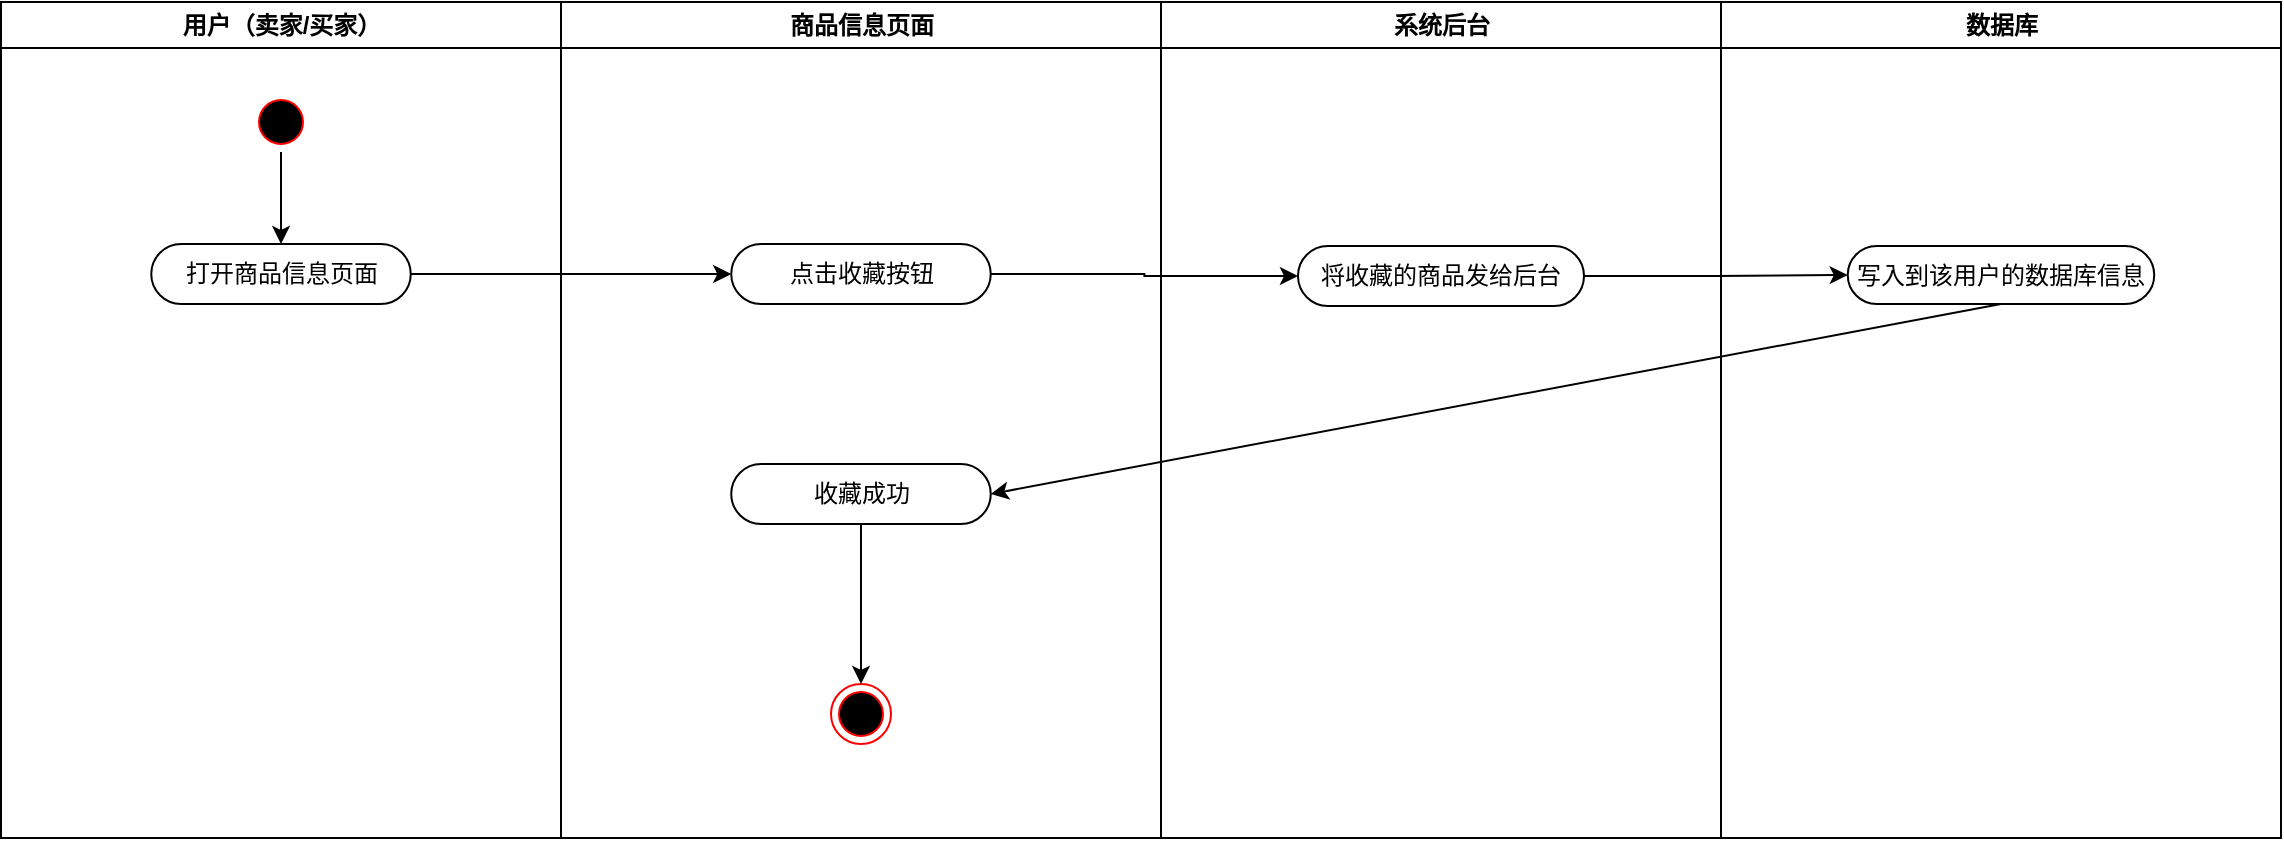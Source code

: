 <mxfile version="17.4.5" type="github">
  <diagram id="XQAHxiRwhz5Y1FY18PcM" name="第 1 页">
    <mxGraphModel dx="1091" dy="643" grid="0" gridSize="10" guides="1" tooltips="1" connect="1" arrows="1" fold="1" page="1" pageScale="1" pageWidth="1169" pageHeight="827" math="0" shadow="0">
      <root>
        <mxCell id="0" />
        <mxCell id="1" parent="0" />
        <mxCell id="6P8U_Z_ffcTBsE7Q9u---1" value="用户（卖家/买家）" style="swimlane;whiteSpace=wrap" vertex="1" parent="1">
          <mxGeometry x="164.5" y="128" width="280" height="418" as="geometry" />
        </mxCell>
        <mxCell id="6P8U_Z_ffcTBsE7Q9u---2" style="edgeStyle=orthogonalEdgeStyle;rounded=0;orthogonalLoop=1;jettySize=auto;html=1;entryX=0.5;entryY=0;entryDx=0;entryDy=0;" edge="1" parent="6P8U_Z_ffcTBsE7Q9u---1" source="6P8U_Z_ffcTBsE7Q9u---3" target="6P8U_Z_ffcTBsE7Q9u---4">
          <mxGeometry relative="1" as="geometry" />
        </mxCell>
        <mxCell id="6P8U_Z_ffcTBsE7Q9u---3" value="" style="ellipse;shape=startState;fillColor=#000000;strokeColor=#ff0000;" vertex="1" parent="6P8U_Z_ffcTBsE7Q9u---1">
          <mxGeometry x="125" y="45" width="30" height="30" as="geometry" />
        </mxCell>
        <mxCell id="6P8U_Z_ffcTBsE7Q9u---4" value="打开商品信息页面" style="rounded=1;whiteSpace=wrap;html=1;arcSize=50;" vertex="1" parent="6P8U_Z_ffcTBsE7Q9u---1">
          <mxGeometry x="75.13" y="121" width="129.75" height="30" as="geometry" />
        </mxCell>
        <mxCell id="6P8U_Z_ffcTBsE7Q9u---5" value="商品信息页面" style="swimlane;whiteSpace=wrap;startSize=23;" vertex="1" parent="1">
          <mxGeometry x="444.5" y="128" width="300" height="418" as="geometry" />
        </mxCell>
        <mxCell id="6P8U_Z_ffcTBsE7Q9u---7" value="点击收藏按钮" style="rounded=1;whiteSpace=wrap;html=1;arcSize=50;" vertex="1" parent="6P8U_Z_ffcTBsE7Q9u---5">
          <mxGeometry x="85.12" y="121" width="129.75" height="30" as="geometry" />
        </mxCell>
        <mxCell id="6P8U_Z_ffcTBsE7Q9u---9" value="" style="ellipse;html=1;shape=endState;fillColor=#000000;strokeColor=#ff0000;" vertex="1" parent="6P8U_Z_ffcTBsE7Q9u---5">
          <mxGeometry x="135" y="341" width="30" height="30" as="geometry" />
        </mxCell>
        <mxCell id="6P8U_Z_ffcTBsE7Q9u---38" style="edgeStyle=none;rounded=0;orthogonalLoop=1;jettySize=auto;html=1;entryX=0.5;entryY=0;entryDx=0;entryDy=0;" edge="1" parent="6P8U_Z_ffcTBsE7Q9u---5" source="6P8U_Z_ffcTBsE7Q9u---35" target="6P8U_Z_ffcTBsE7Q9u---9">
          <mxGeometry relative="1" as="geometry" />
        </mxCell>
        <mxCell id="6P8U_Z_ffcTBsE7Q9u---35" value="收藏成功" style="rounded=1;whiteSpace=wrap;html=1;arcSize=50;" vertex="1" parent="6P8U_Z_ffcTBsE7Q9u---5">
          <mxGeometry x="85.12" y="231" width="129.75" height="30" as="geometry" />
        </mxCell>
        <mxCell id="6P8U_Z_ffcTBsE7Q9u---14" value="系统后台" style="swimlane;whiteSpace=wrap" vertex="1" parent="1">
          <mxGeometry x="744.5" y="128" width="280" height="418" as="geometry" />
        </mxCell>
        <mxCell id="6P8U_Z_ffcTBsE7Q9u---16" value="将收藏的商品发给后台" style="rounded=1;whiteSpace=wrap;html=1;arcSize=50;" vertex="1" parent="6P8U_Z_ffcTBsE7Q9u---14">
          <mxGeometry x="68.5" y="122" width="143" height="30" as="geometry" />
        </mxCell>
        <mxCell id="6P8U_Z_ffcTBsE7Q9u---20" value="数据库" style="swimlane;whiteSpace=wrap" vertex="1" parent="1">
          <mxGeometry x="1024.5" y="128" width="280" height="418" as="geometry" />
        </mxCell>
        <mxCell id="6P8U_Z_ffcTBsE7Q9u---17" value="写入到该用户的数据库信息" style="rounded=1;whiteSpace=wrap;html=1;arcSize=50;" vertex="1" parent="6P8U_Z_ffcTBsE7Q9u---20">
          <mxGeometry x="63.37" y="122" width="153.25" height="29" as="geometry" />
        </mxCell>
        <mxCell id="6P8U_Z_ffcTBsE7Q9u---26" style="edgeStyle=orthogonalEdgeStyle;rounded=0;orthogonalLoop=1;jettySize=auto;html=1;entryX=0;entryY=0.5;entryDx=0;entryDy=0;" edge="1" parent="1" source="6P8U_Z_ffcTBsE7Q9u---4" target="6P8U_Z_ffcTBsE7Q9u---7">
          <mxGeometry relative="1" as="geometry" />
        </mxCell>
        <mxCell id="6P8U_Z_ffcTBsE7Q9u---33" style="edgeStyle=orthogonalEdgeStyle;rounded=0;orthogonalLoop=1;jettySize=auto;html=1;entryX=0;entryY=0.5;entryDx=0;entryDy=0;" edge="1" parent="1" source="6P8U_Z_ffcTBsE7Q9u---7" target="6P8U_Z_ffcTBsE7Q9u---16">
          <mxGeometry relative="1" as="geometry" />
        </mxCell>
        <mxCell id="6P8U_Z_ffcTBsE7Q9u---15" style="edgeStyle=orthogonalEdgeStyle;rounded=0;orthogonalLoop=1;jettySize=auto;html=1;entryX=0;entryY=0.5;entryDx=0;entryDy=0;" edge="1" parent="1" source="6P8U_Z_ffcTBsE7Q9u---16" target="6P8U_Z_ffcTBsE7Q9u---17">
          <mxGeometry relative="1" as="geometry" />
        </mxCell>
        <mxCell id="6P8U_Z_ffcTBsE7Q9u---36" style="rounded=0;orthogonalLoop=1;jettySize=auto;html=1;entryX=1;entryY=0.5;entryDx=0;entryDy=0;exitX=0.5;exitY=1;exitDx=0;exitDy=0;" edge="1" parent="1" source="6P8U_Z_ffcTBsE7Q9u---17" target="6P8U_Z_ffcTBsE7Q9u---35">
          <mxGeometry relative="1" as="geometry" />
        </mxCell>
      </root>
    </mxGraphModel>
  </diagram>
</mxfile>
